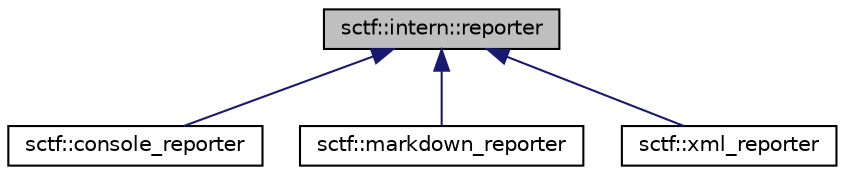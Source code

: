 digraph "sctf::intern::reporter"
{
  edge [fontname="Helvetica",fontsize="10",labelfontname="Helvetica",labelfontsize="10"];
  node [fontname="Helvetica",fontsize="10",shape=record];
  Node0 [label="sctf::intern::reporter",height=0.2,width=0.4,color="black", fillcolor="grey75", style="filled", fontcolor="black"];
  Node0 -> Node1 [dir="back",color="midnightblue",fontsize="10",style="solid",fontname="Helvetica"];
  Node1 [label="sctf::console_reporter",height=0.2,width=0.4,color="black", fillcolor="white", style="filled",URL="$classsctf_1_1console__reporter.html"];
  Node0 -> Node2 [dir="back",color="midnightblue",fontsize="10",style="solid",fontname="Helvetica"];
  Node2 [label="sctf::markdown_reporter",height=0.2,width=0.4,color="black", fillcolor="white", style="filled",URL="$classsctf_1_1markdown__reporter.html"];
  Node0 -> Node3 [dir="back",color="midnightblue",fontsize="10",style="solid",fontname="Helvetica"];
  Node3 [label="sctf::xml_reporter",height=0.2,width=0.4,color="black", fillcolor="white", style="filled",URL="$classsctf_1_1xml__reporter.html"];
}
